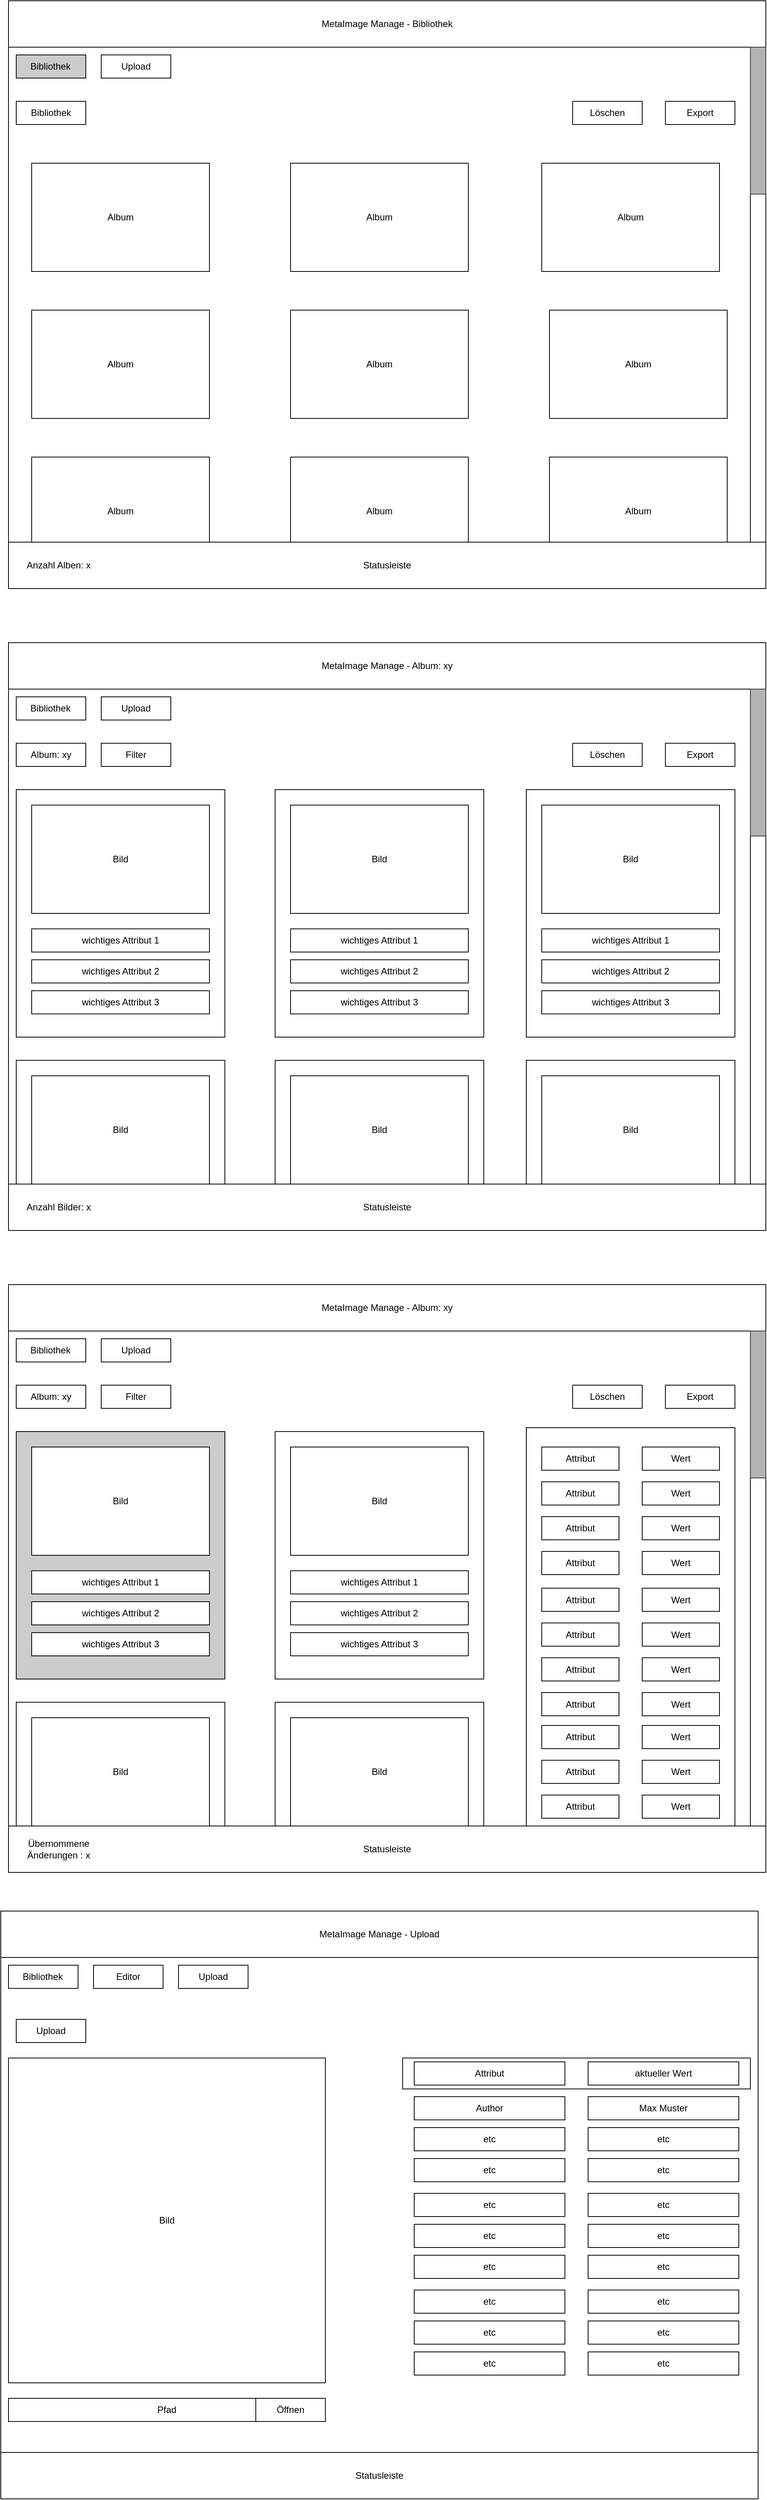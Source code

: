 <mxfile version="20.6.2" type="device"><diagram name="Bibliothek" id="2cc2dc42-3aac-f2a9-1cec-7a8b7cbee084"><mxGraphModel dx="2942" dy="2002" grid="1" gridSize="10" guides="1" tooltips="1" connect="1" arrows="1" fold="1" page="1" pageScale="1" pageWidth="1100" pageHeight="850" background="#ffffff" math="0" shadow="0"><root><mxCell id="0"/><mxCell id="1" parent="0"/><mxCell id="MrZ8_367OU6MnASh2nq9-1" value="" style="rounded=0;whiteSpace=wrap;html=1;" parent="1" vertex="1"><mxGeometry x="80" y="40" width="980" height="760" as="geometry"/></mxCell><mxCell id="MrZ8_367OU6MnASh2nq9-3" value="MetaImage Manage - Album: xy" style="rounded=0;whiteSpace=wrap;html=1;" parent="1" vertex="1"><mxGeometry x="80" y="40" width="980" height="60" as="geometry"/></mxCell><mxCell id="MrZ8_367OU6MnASh2nq9-4" value="Statusleiste" style="rounded=0;whiteSpace=wrap;html=1;" parent="1" vertex="1"><mxGeometry x="80" y="740" width="980" height="60" as="geometry"/></mxCell><mxCell id="MrZ8_367OU6MnASh2nq9-5" value="&lt;span style=&quot;white-space: pre;&quot;&gt;&#9;&lt;/span&gt;Bibliothek&lt;span style=&quot;white-space: pre;&quot;&gt;&#9;&lt;/span&gt;" style="rounded=0;whiteSpace=wrap;html=1;" parent="1" vertex="1"><mxGeometry x="90" y="110" width="90" height="30" as="geometry"/></mxCell><mxCell id="MrZ8_367OU6MnASh2nq9-6" value="Upload" style="rounded=0;whiteSpace=wrap;html=1;" parent="1" vertex="1"><mxGeometry x="200" y="110" width="90" height="30" as="geometry"/></mxCell><mxCell id="MrZ8_367OU6MnASh2nq9-8" value="Album: xy" style="rounded=0;whiteSpace=wrap;html=1;" parent="1" vertex="1"><mxGeometry x="90" y="170" width="90" height="30" as="geometry"/></mxCell><mxCell id="MrZ8_367OU6MnASh2nq9-9" value="Filter" style="rounded=0;whiteSpace=wrap;html=1;" parent="1" vertex="1"><mxGeometry x="200" y="170" width="90" height="30" as="geometry"/></mxCell><mxCell id="MrZ8_367OU6MnASh2nq9-10" value="" style="rounded=0;whiteSpace=wrap;html=1;" parent="1" vertex="1"><mxGeometry x="90" y="230" width="270" height="320" as="geometry"/></mxCell><mxCell id="MrZ8_367OU6MnASh2nq9-11" value="" style="rounded=0;whiteSpace=wrap;html=1;" parent="1" vertex="1"><mxGeometry x="425" y="230" width="270" height="320" as="geometry"/></mxCell><mxCell id="MrZ8_367OU6MnASh2nq9-12" value="" style="rounded=0;whiteSpace=wrap;html=1;" parent="1" vertex="1"><mxGeometry x="750" y="230" width="270" height="320" as="geometry"/></mxCell><mxCell id="MrZ8_367OU6MnASh2nq9-13" value="Bild" style="rounded=0;whiteSpace=wrap;html=1;" parent="1" vertex="1"><mxGeometry x="110" y="250" width="230" height="140" as="geometry"/></mxCell><mxCell id="MrZ8_367OU6MnASh2nq9-14" value="Bild" style="rounded=0;whiteSpace=wrap;html=1;" parent="1" vertex="1"><mxGeometry x="445" y="250" width="230" height="140" as="geometry"/></mxCell><mxCell id="MrZ8_367OU6MnASh2nq9-15" value="Bild" style="rounded=0;whiteSpace=wrap;html=1;" parent="1" vertex="1"><mxGeometry x="770" y="250" width="230" height="140" as="geometry"/></mxCell><mxCell id="MrZ8_367OU6MnASh2nq9-16" value="wichtiges Attribut 1" style="rounded=0;whiteSpace=wrap;html=1;" parent="1" vertex="1"><mxGeometry x="110" y="410" width="230" height="30" as="geometry"/></mxCell><mxCell id="MrZ8_367OU6MnASh2nq9-17" value="wichtiges Attribut 2" style="rounded=0;whiteSpace=wrap;html=1;" parent="1" vertex="1"><mxGeometry x="110" y="450" width="230" height="30" as="geometry"/></mxCell><mxCell id="MrZ8_367OU6MnASh2nq9-18" value="wichtiges Attribut 3" style="rounded=0;whiteSpace=wrap;html=1;" parent="1" vertex="1"><mxGeometry x="110" y="490" width="230" height="30" as="geometry"/></mxCell><mxCell id="MrZ8_367OU6MnASh2nq9-19" value="wichtiges Attribut 1" style="rounded=0;whiteSpace=wrap;html=1;" parent="1" vertex="1"><mxGeometry x="445" y="410" width="230" height="30" as="geometry"/></mxCell><mxCell id="MrZ8_367OU6MnASh2nq9-20" value="wichtiges Attribut 2" style="rounded=0;whiteSpace=wrap;html=1;" parent="1" vertex="1"><mxGeometry x="445" y="450" width="230" height="30" as="geometry"/></mxCell><mxCell id="MrZ8_367OU6MnASh2nq9-21" value="wichtiges Attribut 3" style="rounded=0;whiteSpace=wrap;html=1;" parent="1" vertex="1"><mxGeometry x="445" y="490" width="230" height="30" as="geometry"/></mxCell><mxCell id="MrZ8_367OU6MnASh2nq9-22" value="wichtiges Attribut 1" style="rounded=0;whiteSpace=wrap;html=1;" parent="1" vertex="1"><mxGeometry x="770" y="410" width="230" height="30" as="geometry"/></mxCell><mxCell id="MrZ8_367OU6MnASh2nq9-23" value="wichtiges Attribut 2" style="rounded=0;whiteSpace=wrap;html=1;" parent="1" vertex="1"><mxGeometry x="770" y="450" width="230" height="30" as="geometry"/></mxCell><mxCell id="MrZ8_367OU6MnASh2nq9-24" value="wichtiges Attribut 3" style="rounded=0;whiteSpace=wrap;html=1;" parent="1" vertex="1"><mxGeometry x="770" y="490" width="230" height="30" as="geometry"/></mxCell><mxCell id="MrZ8_367OU6MnASh2nq9-25" value="" style="rounded=0;whiteSpace=wrap;html=1;" parent="1" vertex="1"><mxGeometry x="90" y="580" width="270" height="160" as="geometry"/></mxCell><mxCell id="MrZ8_367OU6MnASh2nq9-26" value="Bild" style="rounded=0;whiteSpace=wrap;html=1;" parent="1" vertex="1"><mxGeometry x="110" y="600" width="230" height="140" as="geometry"/></mxCell><mxCell id="MrZ8_367OU6MnASh2nq9-30" value="" style="rounded=0;whiteSpace=wrap;html=1;" parent="1" vertex="1"><mxGeometry x="425" y="580" width="270" height="160" as="geometry"/></mxCell><mxCell id="MrZ8_367OU6MnASh2nq9-31" value="Bild" style="rounded=0;whiteSpace=wrap;html=1;" parent="1" vertex="1"><mxGeometry x="445" y="600" width="230" height="140" as="geometry"/></mxCell><mxCell id="MrZ8_367OU6MnASh2nq9-32" value="" style="rounded=0;whiteSpace=wrap;html=1;" parent="1" vertex="1"><mxGeometry x="750" y="580" width="270" height="160" as="geometry"/></mxCell><mxCell id="MrZ8_367OU6MnASh2nq9-33" value="Bild" style="rounded=0;whiteSpace=wrap;html=1;" parent="1" vertex="1"><mxGeometry x="770" y="600" width="230" height="140" as="geometry"/></mxCell><mxCell id="MrZ8_367OU6MnASh2nq9-34" value="" style="rounded=0;whiteSpace=wrap;html=1;" parent="1" vertex="1"><mxGeometry x="1040" y="100" width="20" height="640" as="geometry"/></mxCell><mxCell id="MrZ8_367OU6MnASh2nq9-35" value="" style="rounded=0;whiteSpace=wrap;html=1;fillColor=#B3B3B3;strokeColor=#36393d;" parent="1" vertex="1"><mxGeometry x="1040" y="100" width="20" height="190" as="geometry"/></mxCell><mxCell id="kqQo22NatGtgLwMFUwqq-1" value="" style="rounded=0;whiteSpace=wrap;html=1;" parent="1" vertex="1"><mxGeometry x="70" y="1680" width="980" height="760" as="geometry"/></mxCell><mxCell id="kqQo22NatGtgLwMFUwqq-2" value="MetaImage Manage - Upload" style="rounded=0;whiteSpace=wrap;html=1;" parent="1" vertex="1"><mxGeometry x="70" y="1680" width="980" height="60" as="geometry"/></mxCell><mxCell id="kqQo22NatGtgLwMFUwqq-3" value="Statusleiste" style="rounded=0;whiteSpace=wrap;html=1;" parent="1" vertex="1"><mxGeometry x="70" y="2380" width="980" height="60" as="geometry"/></mxCell><mxCell id="kqQo22NatGtgLwMFUwqq-4" value="&lt;span style=&quot;white-space: pre;&quot;&gt;&#9;&lt;/span&gt;Bibliothek&lt;span style=&quot;white-space: pre;&quot;&gt;&#9;&lt;/span&gt;" style="rounded=0;whiteSpace=wrap;html=1;" parent="1" vertex="1"><mxGeometry x="80" y="1750" width="90" height="30" as="geometry"/></mxCell><mxCell id="kqQo22NatGtgLwMFUwqq-5" value="Editor" style="rounded=0;whiteSpace=wrap;html=1;" parent="1" vertex="1"><mxGeometry x="190" y="1750" width="90" height="30" as="geometry"/></mxCell><mxCell id="kqQo22NatGtgLwMFUwqq-6" value="Upload" style="rounded=0;whiteSpace=wrap;html=1;" parent="1" vertex="1"><mxGeometry x="300" y="1750" width="90" height="30" as="geometry"/></mxCell><mxCell id="kqQo22NatGtgLwMFUwqq-7" value="Pfad" style="rounded=0;whiteSpace=wrap;html=1;" parent="1" vertex="1"><mxGeometry x="80" y="2310" width="410" height="30" as="geometry"/></mxCell><mxCell id="kqQo22NatGtgLwMFUwqq-8" value="Bild" style="rounded=0;whiteSpace=wrap;html=1;" parent="1" vertex="1"><mxGeometry x="80" y="1870" width="410" height="420" as="geometry"/></mxCell><mxCell id="kqQo22NatGtgLwMFUwqq-22" value="Max Muster" style="rounded=0;whiteSpace=wrap;html=1;" parent="1" vertex="1"><mxGeometry x="830" y="1920" width="195" height="30" as="geometry"/></mxCell><mxCell id="kqQo22NatGtgLwMFUwqq-23" value="etc" style="rounded=0;whiteSpace=wrap;html=1;direction=west;" parent="1" vertex="1"><mxGeometry x="830" y="1960" width="195" height="30" as="geometry"/></mxCell><mxCell id="kqQo22NatGtgLwMFUwqq-24" value="etc" style="rounded=0;whiteSpace=wrap;html=1;direction=west;" parent="1" vertex="1"><mxGeometry x="830" y="2000" width="195" height="30" as="geometry"/></mxCell><mxCell id="kqQo22NatGtgLwMFUwqq-25" value="etc" style="rounded=0;whiteSpace=wrap;html=1;" parent="1" vertex="1"><mxGeometry x="830" y="2045" width="195" height="30" as="geometry"/></mxCell><mxCell id="kqQo22NatGtgLwMFUwqq-26" value="etc" style="rounded=0;whiteSpace=wrap;html=1;" parent="1" vertex="1"><mxGeometry x="830" y="2085" width="195" height="30" as="geometry"/></mxCell><mxCell id="kqQo22NatGtgLwMFUwqq-27" value="etc" style="rounded=0;whiteSpace=wrap;html=1;" parent="1" vertex="1"><mxGeometry x="830" y="2125" width="195" height="30" as="geometry"/></mxCell><mxCell id="kqQo22NatGtgLwMFUwqq-28" value="etc" style="rounded=0;whiteSpace=wrap;html=1;" parent="1" vertex="1"><mxGeometry x="830" y="2170" width="195" height="30" as="geometry"/></mxCell><mxCell id="kqQo22NatGtgLwMFUwqq-36" value="" style="rounded=0;whiteSpace=wrap;html=1;fillColor=none;" parent="1" vertex="1"><mxGeometry x="590" y="1870" width="450" height="40" as="geometry"/></mxCell><mxCell id="kqQo22NatGtgLwMFUwqq-38" value="aktueller Wert" style="rounded=0;whiteSpace=wrap;html=1;" parent="1" vertex="1"><mxGeometry x="830" y="1875" width="195" height="30" as="geometry"/></mxCell><mxCell id="kqQo22NatGtgLwMFUwqq-63" value="Attribut" style="rounded=0;whiteSpace=wrap;html=1;" parent="1" vertex="1"><mxGeometry x="605" y="1875" width="195" height="30" as="geometry"/></mxCell><mxCell id="kqQo22NatGtgLwMFUwqq-64" value="Author" style="rounded=0;whiteSpace=wrap;html=1;" parent="1" vertex="1"><mxGeometry x="605" y="1920" width="195" height="30" as="geometry"/></mxCell><mxCell id="kqQo22NatGtgLwMFUwqq-65" value="etc" style="rounded=0;whiteSpace=wrap;html=1;direction=west;" parent="1" vertex="1"><mxGeometry x="605" y="1960" width="195" height="30" as="geometry"/></mxCell><mxCell id="kqQo22NatGtgLwMFUwqq-66" value="etc" style="rounded=0;whiteSpace=wrap;html=1;direction=west;" parent="1" vertex="1"><mxGeometry x="605" y="2000" width="195" height="30" as="geometry"/></mxCell><mxCell id="kqQo22NatGtgLwMFUwqq-67" value="etc" style="rounded=0;whiteSpace=wrap;html=1;" parent="1" vertex="1"><mxGeometry x="605" y="2085" width="195" height="30" as="geometry"/></mxCell><mxCell id="kqQo22NatGtgLwMFUwqq-68" value="etc" style="rounded=0;whiteSpace=wrap;html=1;" parent="1" vertex="1"><mxGeometry x="605" y="2045" width="195" height="30" as="geometry"/></mxCell><mxCell id="kqQo22NatGtgLwMFUwqq-69" value="etc" style="rounded=0;whiteSpace=wrap;html=1;" parent="1" vertex="1"><mxGeometry x="605" y="2170" width="195" height="30" as="geometry"/></mxCell><mxCell id="kqQo22NatGtgLwMFUwqq-70" value="etc" style="rounded=0;whiteSpace=wrap;html=1;" parent="1" vertex="1"><mxGeometry x="605" y="2125" width="195" height="30" as="geometry"/></mxCell><mxCell id="kqQo22NatGtgLwMFUwqq-71" value="etc" style="rounded=0;whiteSpace=wrap;html=1;" parent="1" vertex="1"><mxGeometry x="605" y="2210" width="195" height="30" as="geometry"/></mxCell><mxCell id="kqQo22NatGtgLwMFUwqq-72" value="etc" style="rounded=0;whiteSpace=wrap;html=1;" parent="1" vertex="1"><mxGeometry x="605" y="2250" width="195" height="30" as="geometry"/></mxCell><mxCell id="kqQo22NatGtgLwMFUwqq-73" value="etc" style="rounded=0;whiteSpace=wrap;html=1;" parent="1" vertex="1"><mxGeometry x="830" y="2250" width="195" height="30" as="geometry"/></mxCell><mxCell id="kqQo22NatGtgLwMFUwqq-74" value="etc" style="rounded=0;whiteSpace=wrap;html=1;" parent="1" vertex="1"><mxGeometry x="830" y="2210" width="195" height="30" as="geometry"/></mxCell><mxCell id="kqQo22NatGtgLwMFUwqq-75" value="Upload" style="rounded=0;whiteSpace=wrap;html=1;" parent="1" vertex="1"><mxGeometry x="90" y="1820" width="90" height="30" as="geometry"/></mxCell><mxCell id="kqQo22NatGtgLwMFUwqq-76" value="&lt;div&gt;Öffnen&lt;/div&gt;" style="rounded=0;whiteSpace=wrap;html=1;" parent="1" vertex="1"><mxGeometry x="400" y="2310" width="90" height="30" as="geometry"/></mxCell><mxCell id="kqQo22NatGtgLwMFUwqq-78" value="Export" style="rounded=0;whiteSpace=wrap;html=1;" parent="1" vertex="1"><mxGeometry x="930" y="170" width="90" height="30" as="geometry"/></mxCell><mxCell id="kqQo22NatGtgLwMFUwqq-79" value="Löschen" style="rounded=0;whiteSpace=wrap;html=1;" parent="1" vertex="1"><mxGeometry x="810" y="170" width="90" height="30" as="geometry"/></mxCell><mxCell id="iO1uQNsrrsklLzK4-iIh-1" value="Anzahl Bilder: x" style="rounded=0;whiteSpace=wrap;html=1;strokeColor=none;" parent="1" vertex="1"><mxGeometry x="90" y="755" width="110" height="30" as="geometry"/></mxCell><mxCell id="iO1uQNsrrsklLzK4-iIh-150" value="" style="rounded=0;whiteSpace=wrap;html=1;" parent="1" vertex="1"><mxGeometry x="80" y="870" width="980" height="760" as="geometry"/></mxCell><mxCell id="iO1uQNsrrsklLzK4-iIh-151" value="MetaImage Manage - Album: xy" style="rounded=0;whiteSpace=wrap;html=1;" parent="1" vertex="1"><mxGeometry x="80" y="870" width="980" height="60" as="geometry"/></mxCell><mxCell id="iO1uQNsrrsklLzK4-iIh-152" value="Statusleiste" style="rounded=0;whiteSpace=wrap;html=1;" parent="1" vertex="1"><mxGeometry x="80" y="1570" width="980" height="60" as="geometry"/></mxCell><mxCell id="iO1uQNsrrsklLzK4-iIh-153" value="&lt;span style=&quot;white-space: pre;&quot;&gt;&#9;&lt;/span&gt;Bibliothek&lt;span style=&quot;white-space: pre;&quot;&gt;&#9;&lt;/span&gt;" style="rounded=0;whiteSpace=wrap;html=1;" parent="1" vertex="1"><mxGeometry x="90" y="940" width="90" height="30" as="geometry"/></mxCell><mxCell id="iO1uQNsrrsklLzK4-iIh-154" value="Upload" style="rounded=0;whiteSpace=wrap;html=1;" parent="1" vertex="1"><mxGeometry x="200" y="940" width="90" height="30" as="geometry"/></mxCell><mxCell id="iO1uQNsrrsklLzK4-iIh-155" value="Album: xy" style="rounded=0;whiteSpace=wrap;html=1;" parent="1" vertex="1"><mxGeometry x="90" y="1000" width="90" height="30" as="geometry"/></mxCell><mxCell id="iO1uQNsrrsklLzK4-iIh-156" value="Filter" style="rounded=0;whiteSpace=wrap;html=1;" parent="1" vertex="1"><mxGeometry x="200" y="1000" width="90" height="30" as="geometry"/></mxCell><mxCell id="iO1uQNsrrsklLzK4-iIh-157" value="" style="rounded=0;whiteSpace=wrap;html=1;fillColor=#CCCCCC;" parent="1" vertex="1"><mxGeometry x="90" y="1060" width="270" height="320" as="geometry"/></mxCell><mxCell id="iO1uQNsrrsklLzK4-iIh-158" value="" style="rounded=0;whiteSpace=wrap;html=1;" parent="1" vertex="1"><mxGeometry x="425" y="1060" width="270" height="320" as="geometry"/></mxCell><mxCell id="iO1uQNsrrsklLzK4-iIh-159" value="" style="rounded=0;whiteSpace=wrap;html=1;" parent="1" vertex="1"><mxGeometry x="750" y="1060" width="270" height="320" as="geometry"/></mxCell><mxCell id="iO1uQNsrrsklLzK4-iIh-160" value="Bild" style="rounded=0;whiteSpace=wrap;html=1;" parent="1" vertex="1"><mxGeometry x="110" y="1080" width="230" height="140" as="geometry"/></mxCell><mxCell id="iO1uQNsrrsklLzK4-iIh-161" value="Bild" style="rounded=0;whiteSpace=wrap;html=1;" parent="1" vertex="1"><mxGeometry x="445" y="1080" width="230" height="140" as="geometry"/></mxCell><mxCell id="iO1uQNsrrsklLzK4-iIh-162" value="Bild" style="rounded=0;whiteSpace=wrap;html=1;" parent="1" vertex="1"><mxGeometry x="770" y="1080" width="230" height="140" as="geometry"/></mxCell><mxCell id="iO1uQNsrrsklLzK4-iIh-163" value="wichtiges Attribut 1" style="rounded=0;whiteSpace=wrap;html=1;" parent="1" vertex="1"><mxGeometry x="110" y="1240" width="230" height="30" as="geometry"/></mxCell><mxCell id="iO1uQNsrrsklLzK4-iIh-164" value="wichtiges Attribut 2" style="rounded=0;whiteSpace=wrap;html=1;" parent="1" vertex="1"><mxGeometry x="110" y="1280" width="230" height="30" as="geometry"/></mxCell><mxCell id="iO1uQNsrrsklLzK4-iIh-165" value="wichtiges Attribut 3" style="rounded=0;whiteSpace=wrap;html=1;" parent="1" vertex="1"><mxGeometry x="110" y="1320" width="230" height="30" as="geometry"/></mxCell><mxCell id="iO1uQNsrrsklLzK4-iIh-166" value="wichtiges Attribut 1" style="rounded=0;whiteSpace=wrap;html=1;" parent="1" vertex="1"><mxGeometry x="445" y="1240" width="230" height="30" as="geometry"/></mxCell><mxCell id="iO1uQNsrrsklLzK4-iIh-167" value="wichtiges Attribut 2" style="rounded=0;whiteSpace=wrap;html=1;" parent="1" vertex="1"><mxGeometry x="445" y="1280" width="230" height="30" as="geometry"/></mxCell><mxCell id="iO1uQNsrrsklLzK4-iIh-168" value="wichtiges Attribut 3" style="rounded=0;whiteSpace=wrap;html=1;" parent="1" vertex="1"><mxGeometry x="445" y="1320" width="230" height="30" as="geometry"/></mxCell><mxCell id="iO1uQNsrrsklLzK4-iIh-169" value="wichtiges Attribut 1" style="rounded=0;whiteSpace=wrap;html=1;" parent="1" vertex="1"><mxGeometry x="770" y="1240" width="230" height="30" as="geometry"/></mxCell><mxCell id="iO1uQNsrrsklLzK4-iIh-170" value="wichtiges Attribut 2" style="rounded=0;whiteSpace=wrap;html=1;" parent="1" vertex="1"><mxGeometry x="770" y="1280" width="230" height="30" as="geometry"/></mxCell><mxCell id="iO1uQNsrrsklLzK4-iIh-171" value="wichtiges Attribut 3" style="rounded=0;whiteSpace=wrap;html=1;" parent="1" vertex="1"><mxGeometry x="770" y="1320" width="230" height="30" as="geometry"/></mxCell><mxCell id="iO1uQNsrrsklLzK4-iIh-172" value="" style="rounded=0;whiteSpace=wrap;html=1;" parent="1" vertex="1"><mxGeometry x="90" y="1410" width="270" height="160" as="geometry"/></mxCell><mxCell id="iO1uQNsrrsklLzK4-iIh-173" value="Bild" style="rounded=0;whiteSpace=wrap;html=1;" parent="1" vertex="1"><mxGeometry x="110" y="1430" width="230" height="140" as="geometry"/></mxCell><mxCell id="iO1uQNsrrsklLzK4-iIh-174" value="" style="rounded=0;whiteSpace=wrap;html=1;" parent="1" vertex="1"><mxGeometry x="425" y="1410" width="270" height="160" as="geometry"/></mxCell><mxCell id="iO1uQNsrrsklLzK4-iIh-175" value="Bild" style="rounded=0;whiteSpace=wrap;html=1;" parent="1" vertex="1"><mxGeometry x="445" y="1430" width="230" height="140" as="geometry"/></mxCell><mxCell id="iO1uQNsrrsklLzK4-iIh-176" value="" style="rounded=0;whiteSpace=wrap;html=1;" parent="1" vertex="1"><mxGeometry x="750" y="1410" width="270" height="160" as="geometry"/></mxCell><mxCell id="iO1uQNsrrsklLzK4-iIh-177" value="Bild" style="rounded=0;whiteSpace=wrap;html=1;" parent="1" vertex="1"><mxGeometry x="770" y="1430" width="230" height="140" as="geometry"/></mxCell><mxCell id="iO1uQNsrrsklLzK4-iIh-178" value="" style="rounded=0;whiteSpace=wrap;html=1;" parent="1" vertex="1"><mxGeometry x="1040" y="930" width="20" height="640" as="geometry"/></mxCell><mxCell id="iO1uQNsrrsklLzK4-iIh-179" value="" style="rounded=0;whiteSpace=wrap;html=1;fillColor=#B3B3B3;strokeColor=#36393d;" parent="1" vertex="1"><mxGeometry x="1040" y="930" width="20" height="190" as="geometry"/></mxCell><mxCell id="iO1uQNsrrsklLzK4-iIh-180" value="Export" style="rounded=0;whiteSpace=wrap;html=1;" parent="1" vertex="1"><mxGeometry x="930" y="1000" width="90" height="30" as="geometry"/></mxCell><mxCell id="iO1uQNsrrsklLzK4-iIh-181" value="Löschen" style="rounded=0;whiteSpace=wrap;html=1;" parent="1" vertex="1"><mxGeometry x="810" y="1000" width="90" height="30" as="geometry"/></mxCell><mxCell id="iO1uQNsrrsklLzK4-iIh-182" value="Übernommene Änderungen : x" style="rounded=0;whiteSpace=wrap;html=1;strokeColor=none;" parent="1" vertex="1"><mxGeometry x="90" y="1585" width="110" height="30" as="geometry"/></mxCell><mxCell id="iO1uQNsrrsklLzK4-iIh-235" value="" style="rounded=0;whiteSpace=wrap;html=1;" parent="1" vertex="1"><mxGeometry x="750" y="1055" width="270" height="515" as="geometry"/></mxCell><mxCell id="iO1uQNsrrsklLzK4-iIh-236" value="Wert" style="rounded=0;whiteSpace=wrap;html=1;imageWidth=18;" parent="1" vertex="1"><mxGeometry x="900" y="1080" width="100" height="30" as="geometry"/></mxCell><mxCell id="iO1uQNsrrsklLzK4-iIh-223" value="Attribut" style="rounded=0;whiteSpace=wrap;html=1;imageWidth=18;" parent="1" vertex="1"><mxGeometry x="770" y="1080" width="100" height="30" as="geometry"/></mxCell><mxCell id="iO1uQNsrrsklLzK4-iIh-237" value="Attribut" style="rounded=0;whiteSpace=wrap;html=1;imageWidth=18;" parent="1" vertex="1"><mxGeometry x="770" y="1125" width="100" height="30" as="geometry"/></mxCell><mxCell id="iO1uQNsrrsklLzK4-iIh-242" value="Attribut" style="rounded=0;whiteSpace=wrap;html=1;imageWidth=18;" parent="1" vertex="1"><mxGeometry x="770" y="1170" width="100" height="30" as="geometry"/></mxCell><mxCell id="iO1uQNsrrsklLzK4-iIh-243" value="Attribut" style="rounded=0;whiteSpace=wrap;html=1;imageWidth=18;" parent="1" vertex="1"><mxGeometry x="770" y="1215" width="100" height="30" as="geometry"/></mxCell><mxCell id="iO1uQNsrrsklLzK4-iIh-244" value="Attribut" style="rounded=0;whiteSpace=wrap;html=1;imageWidth=18;" parent="1" vertex="1"><mxGeometry x="770" y="1262.5" width="100" height="30" as="geometry"/></mxCell><mxCell id="iO1uQNsrrsklLzK4-iIh-245" value="Attribut" style="rounded=0;whiteSpace=wrap;html=1;imageWidth=18;" parent="1" vertex="1"><mxGeometry x="770" y="1307.5" width="100" height="30" as="geometry"/></mxCell><mxCell id="iO1uQNsrrsklLzK4-iIh-246" value="Attribut" style="rounded=0;whiteSpace=wrap;html=1;imageWidth=18;" parent="1" vertex="1"><mxGeometry x="770" y="1352.5" width="100" height="30" as="geometry"/></mxCell><mxCell id="iO1uQNsrrsklLzK4-iIh-247" value="Attribut" style="rounded=0;whiteSpace=wrap;html=1;imageWidth=18;" parent="1" vertex="1"><mxGeometry x="770" y="1397.5" width="100" height="30" as="geometry"/></mxCell><mxCell id="iO1uQNsrrsklLzK4-iIh-248" value="Attribut" style="rounded=0;whiteSpace=wrap;html=1;imageWidth=18;" parent="1" vertex="1"><mxGeometry x="770" y="1440" width="100" height="30" as="geometry"/></mxCell><mxCell id="iO1uQNsrrsklLzK4-iIh-249" value="Attribut" style="rounded=0;whiteSpace=wrap;html=1;imageWidth=18;" parent="1" vertex="1"><mxGeometry x="770" y="1485" width="100" height="30" as="geometry"/></mxCell><mxCell id="iO1uQNsrrsklLzK4-iIh-250" value="Attribut" style="rounded=0;whiteSpace=wrap;html=1;imageWidth=18;" parent="1" vertex="1"><mxGeometry x="770" y="1530" width="100" height="30" as="geometry"/></mxCell><mxCell id="iO1uQNsrrsklLzK4-iIh-252" value="Wert" style="rounded=0;whiteSpace=wrap;html=1;imageWidth=18;" parent="1" vertex="1"><mxGeometry x="900" y="1125" width="100" height="30" as="geometry"/></mxCell><mxCell id="iO1uQNsrrsklLzK4-iIh-253" value="Wert" style="rounded=0;whiteSpace=wrap;html=1;imageWidth=18;" parent="1" vertex="1"><mxGeometry x="900" y="1170" width="100" height="30" as="geometry"/></mxCell><mxCell id="iO1uQNsrrsklLzK4-iIh-254" value="Wert" style="rounded=0;whiteSpace=wrap;html=1;imageWidth=18;" parent="1" vertex="1"><mxGeometry x="900" y="1215" width="100" height="30" as="geometry"/></mxCell><mxCell id="iO1uQNsrrsklLzK4-iIh-255" value="Wert" style="rounded=0;whiteSpace=wrap;html=1;imageWidth=18;" parent="1" vertex="1"><mxGeometry x="900" y="1262.5" width="100" height="30" as="geometry"/></mxCell><mxCell id="iO1uQNsrrsklLzK4-iIh-256" value="Wert" style="rounded=0;whiteSpace=wrap;html=1;imageWidth=18;" parent="1" vertex="1"><mxGeometry x="900" y="1307.5" width="100" height="30" as="geometry"/></mxCell><mxCell id="iO1uQNsrrsklLzK4-iIh-257" value="Wert" style="rounded=0;whiteSpace=wrap;html=1;imageWidth=18;" parent="1" vertex="1"><mxGeometry x="900" y="1352.5" width="100" height="30" as="geometry"/></mxCell><mxCell id="iO1uQNsrrsklLzK4-iIh-258" value="Wert" style="rounded=0;whiteSpace=wrap;html=1;imageWidth=18;" parent="1" vertex="1"><mxGeometry x="900" y="1397.5" width="100" height="30" as="geometry"/></mxCell><mxCell id="iO1uQNsrrsklLzK4-iIh-264" value="Wert" style="rounded=0;whiteSpace=wrap;html=1;imageWidth=18;" parent="1" vertex="1"><mxGeometry x="900" y="1440" width="100" height="30" as="geometry"/></mxCell><mxCell id="iO1uQNsrrsklLzK4-iIh-265" value="Wert" style="rounded=0;whiteSpace=wrap;html=1;imageWidth=18;" parent="1" vertex="1"><mxGeometry x="900" y="1485" width="100" height="30" as="geometry"/></mxCell><mxCell id="iO1uQNsrrsklLzK4-iIh-266" value="Wert" style="rounded=0;whiteSpace=wrap;html=1;imageWidth=18;" parent="1" vertex="1"><mxGeometry x="900" y="1530" width="100" height="30" as="geometry"/></mxCell><mxCell id="iO1uQNsrrsklLzK4-iIh-268" value="" style="rounded=0;whiteSpace=wrap;html=1;" parent="1" vertex="1"><mxGeometry x="80" y="-790" width="980" height="760" as="geometry"/></mxCell><mxCell id="iO1uQNsrrsklLzK4-iIh-269" value="MetaImage Manage - Bibliothek" style="rounded=0;whiteSpace=wrap;html=1;" parent="1" vertex="1"><mxGeometry x="80" y="-790" width="980" height="60" as="geometry"/></mxCell><mxCell id="iO1uQNsrrsklLzK4-iIh-271" value="&lt;span style=&quot;white-space: pre;&quot;&gt;&#9;&lt;/span&gt;Bibliothek&lt;span style=&quot;white-space: pre;&quot;&gt;&#9;&lt;/span&gt;" style="rounded=0;whiteSpace=wrap;html=1;fillColor=#CCCCCC;" parent="1" vertex="1"><mxGeometry x="90" y="-720" width="90" height="30" as="geometry"/></mxCell><mxCell id="iO1uQNsrrsklLzK4-iIh-272" value="Upload" style="rounded=0;whiteSpace=wrap;html=1;" parent="1" vertex="1"><mxGeometry x="200" y="-720" width="90" height="30" as="geometry"/></mxCell><mxCell id="iO1uQNsrrsklLzK4-iIh-273" value="Bibliothek" style="rounded=0;whiteSpace=wrap;html=1;" parent="1" vertex="1"><mxGeometry x="90" y="-660" width="90" height="30" as="geometry"/></mxCell><mxCell id="iO1uQNsrrsklLzK4-iIh-278" value="Album" style="rounded=0;whiteSpace=wrap;html=1;" parent="1" vertex="1"><mxGeometry x="110" y="-580" width="230" height="140" as="geometry"/></mxCell><mxCell id="iO1uQNsrrsklLzK4-iIh-279" value="Album" style="rounded=0;whiteSpace=wrap;html=1;" parent="1" vertex="1"><mxGeometry x="445" y="-580" width="230" height="140" as="geometry"/></mxCell><mxCell id="iO1uQNsrrsklLzK4-iIh-280" value="Album" style="rounded=0;whiteSpace=wrap;html=1;" parent="1" vertex="1"><mxGeometry x="770" y="-580" width="230" height="140" as="geometry"/></mxCell><mxCell id="iO1uQNsrrsklLzK4-iIh-291" value="Album" style="rounded=0;whiteSpace=wrap;html=1;" parent="1" vertex="1"><mxGeometry x="110" y="-390" width="230" height="140" as="geometry"/></mxCell><mxCell id="iO1uQNsrrsklLzK4-iIh-293" value="Album" style="rounded=0;whiteSpace=wrap;html=1;" parent="1" vertex="1"><mxGeometry x="445" y="-390" width="230" height="140" as="geometry"/></mxCell><mxCell id="iO1uQNsrrsklLzK4-iIh-295" value="Album" style="rounded=0;whiteSpace=wrap;html=1;" parent="1" vertex="1"><mxGeometry x="780" y="-390" width="230" height="140" as="geometry"/></mxCell><mxCell id="iO1uQNsrrsklLzK4-iIh-296" value="" style="rounded=0;whiteSpace=wrap;html=1;" parent="1" vertex="1"><mxGeometry x="1040" y="-730" width="20" height="640" as="geometry"/></mxCell><mxCell id="iO1uQNsrrsklLzK4-iIh-297" value="" style="rounded=0;whiteSpace=wrap;html=1;fillColor=#B3B3B3;strokeColor=#36393d;" parent="1" vertex="1"><mxGeometry x="1040" y="-730" width="20" height="190" as="geometry"/></mxCell><mxCell id="iO1uQNsrrsklLzK4-iIh-298" value="Export" style="rounded=0;whiteSpace=wrap;html=1;" parent="1" vertex="1"><mxGeometry x="930" y="-660" width="90" height="30" as="geometry"/></mxCell><mxCell id="iO1uQNsrrsklLzK4-iIh-299" value="Löschen" style="rounded=0;whiteSpace=wrap;html=1;" parent="1" vertex="1"><mxGeometry x="810" y="-660" width="90" height="30" as="geometry"/></mxCell><mxCell id="iO1uQNsrrsklLzK4-iIh-300" value="Anzahl Bilder: x" style="rounded=0;whiteSpace=wrap;html=1;strokeColor=none;" parent="1" vertex="1"><mxGeometry x="90" y="-75" width="110" height="30" as="geometry"/></mxCell><mxCell id="iO1uQNsrrsklLzK4-iIh-303" value="Album" style="rounded=0;whiteSpace=wrap;html=1;" parent="1" vertex="1"><mxGeometry x="110" y="-200" width="230" height="140" as="geometry"/></mxCell><mxCell id="iO1uQNsrrsklLzK4-iIh-304" value="Album" style="rounded=0;whiteSpace=wrap;html=1;" parent="1" vertex="1"><mxGeometry x="445" y="-200" width="230" height="140" as="geometry"/></mxCell><mxCell id="iO1uQNsrrsklLzK4-iIh-305" value="Album" style="rounded=0;whiteSpace=wrap;html=1;" parent="1" vertex="1"><mxGeometry x="780" y="-200" width="230" height="140" as="geometry"/></mxCell><mxCell id="iO1uQNsrrsklLzK4-iIh-270" value="Statusleiste" style="rounded=0;whiteSpace=wrap;html=1;" parent="1" vertex="1"><mxGeometry x="80" y="-90" width="980" height="60" as="geometry"/></mxCell><mxCell id="-AC_zzKWJzJutyj9E420-1" value="Anzahl Alben: x" style="rounded=0;whiteSpace=wrap;html=1;strokeColor=none;" vertex="1" parent="1"><mxGeometry x="90" y="-75" width="110" height="30" as="geometry"/></mxCell></root></mxGraphModel></diagram></mxfile>